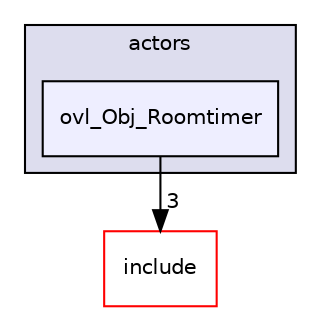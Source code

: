 digraph "src/overlays/actors/ovl_Obj_Roomtimer" {
  compound=true
  node [ fontsize="10", fontname="Helvetica"];
  edge [ labelfontsize="10", labelfontname="Helvetica"];
  subgraph clusterdir_e93473484be31ce7bcb356bd643a22f8 {
    graph [ bgcolor="#ddddee", pencolor="black", label="actors" fontname="Helvetica", fontsize="10", URL="dir_e93473484be31ce7bcb356bd643a22f8.html"]
  dir_619a40df62deae654ac4da3684dd1333 [shape=box, label="ovl_Obj_Roomtimer", style="filled", fillcolor="#eeeeff", pencolor="black", URL="dir_619a40df62deae654ac4da3684dd1333.html"];
  }
  dir_d44c64559bbebec7f509842c48db8b23 [shape=box label="include" fillcolor="white" style="filled" color="red" URL="dir_d44c64559bbebec7f509842c48db8b23.html"];
  dir_619a40df62deae654ac4da3684dd1333->dir_d44c64559bbebec7f509842c48db8b23 [headlabel="3", labeldistance=1.5 headhref="dir_000425_000000.html"];
}
